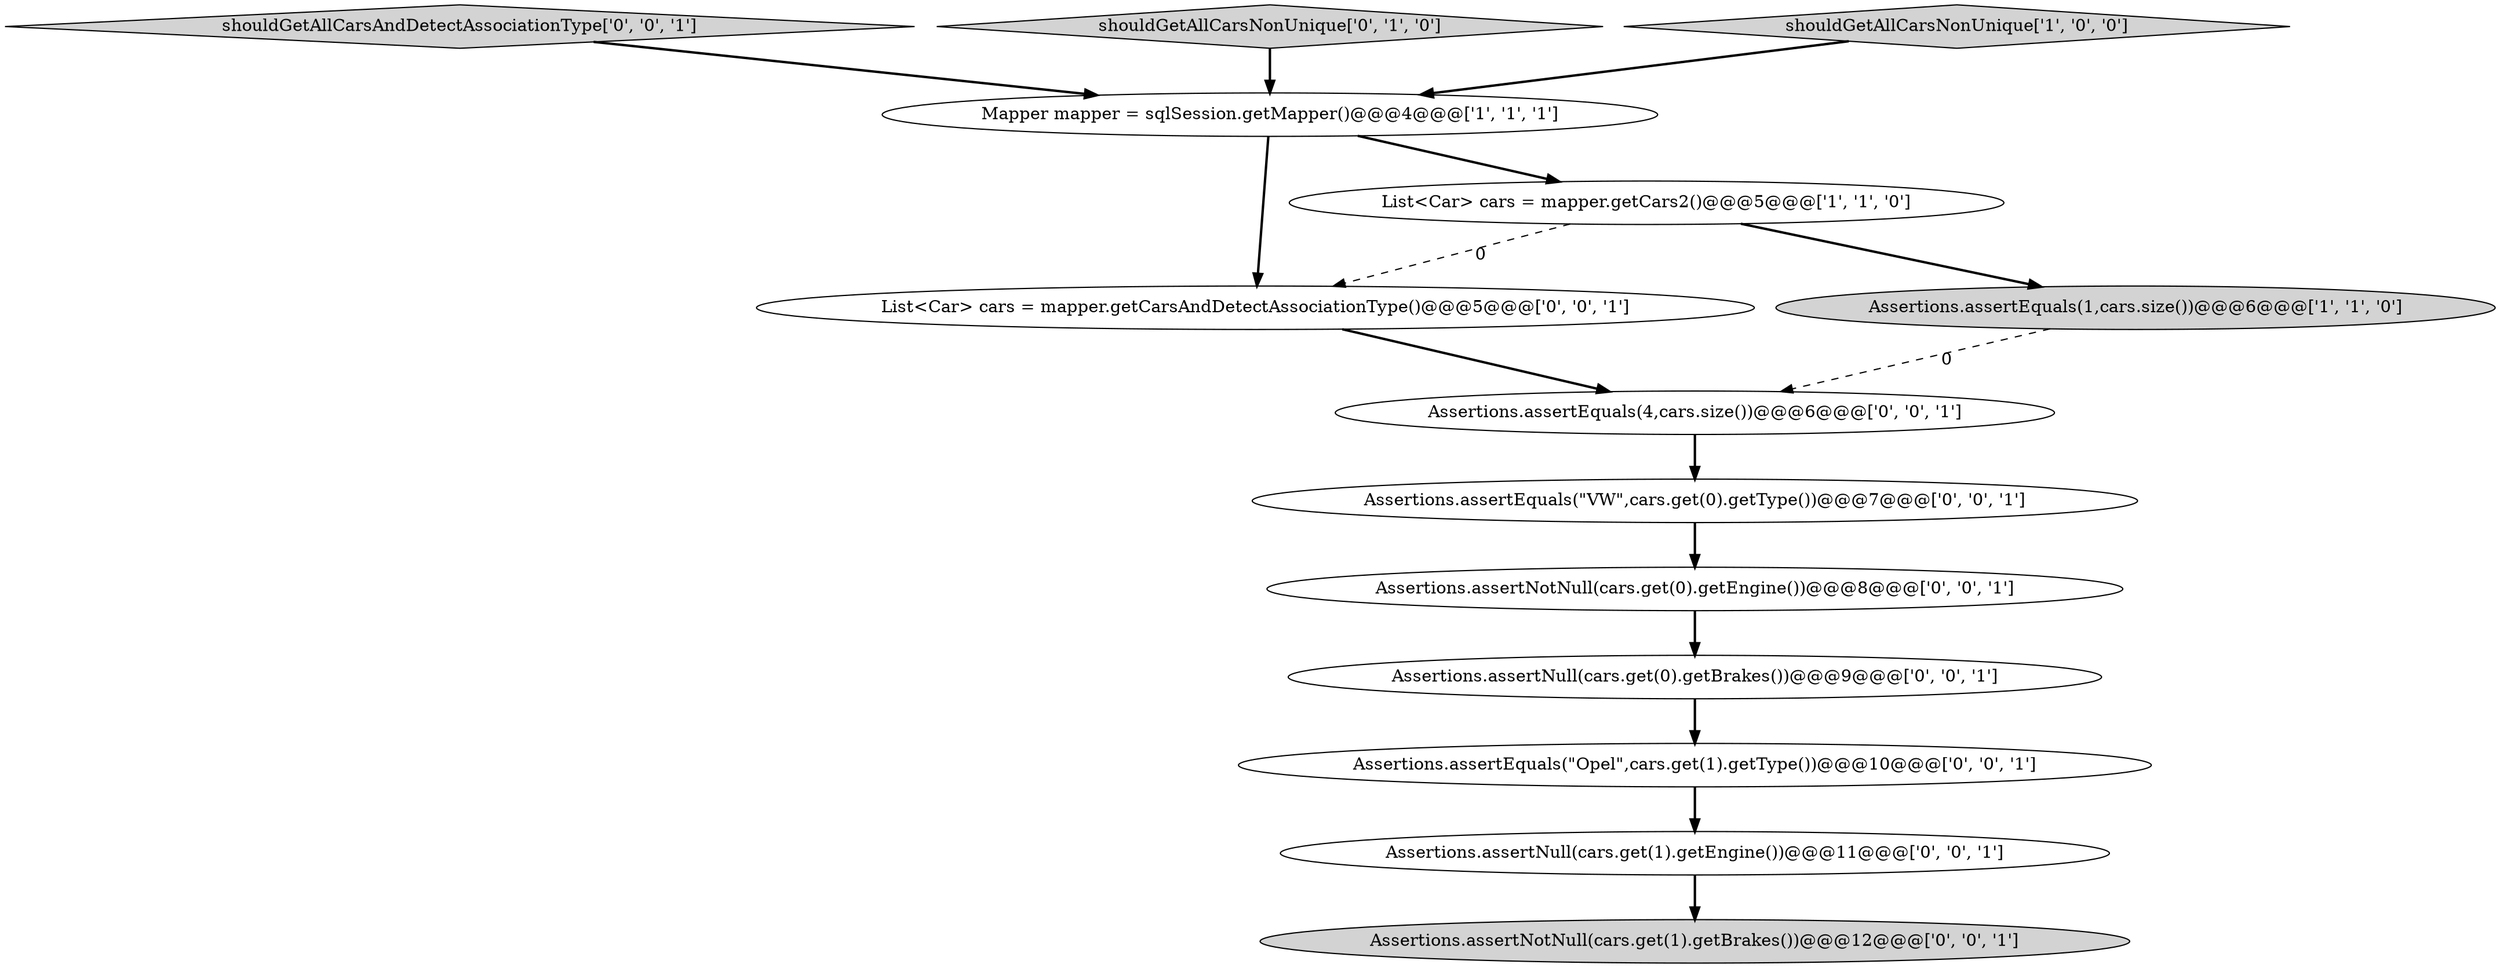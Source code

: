 digraph {
12 [style = filled, label = "Assertions.assertNotNull(cars.get(0).getEngine())@@@8@@@['0', '0', '1']", fillcolor = white, shape = ellipse image = "AAA0AAABBB3BBB"];
11 [style = filled, label = "Assertions.assertEquals(4,cars.size())@@@6@@@['0', '0', '1']", fillcolor = white, shape = ellipse image = "AAA0AAABBB3BBB"];
10 [style = filled, label = "List<Car> cars = mapper.getCarsAndDetectAssociationType()@@@5@@@['0', '0', '1']", fillcolor = white, shape = ellipse image = "AAA0AAABBB3BBB"];
8 [style = filled, label = "Assertions.assertEquals(\"Opel\",cars.get(1).getType())@@@10@@@['0', '0', '1']", fillcolor = white, shape = ellipse image = "AAA0AAABBB3BBB"];
13 [style = filled, label = "Assertions.assertNotNull(cars.get(1).getBrakes())@@@12@@@['0', '0', '1']", fillcolor = lightgray, shape = ellipse image = "AAA0AAABBB3BBB"];
9 [style = filled, label = "Assertions.assertEquals(\"VW\",cars.get(0).getType())@@@7@@@['0', '0', '1']", fillcolor = white, shape = ellipse image = "AAA0AAABBB3BBB"];
5 [style = filled, label = "Assertions.assertNull(cars.get(0).getBrakes())@@@9@@@['0', '0', '1']", fillcolor = white, shape = ellipse image = "AAA0AAABBB3BBB"];
7 [style = filled, label = "shouldGetAllCarsAndDetectAssociationType['0', '0', '1']", fillcolor = lightgray, shape = diamond image = "AAA0AAABBB3BBB"];
3 [style = filled, label = "List<Car> cars = mapper.getCars2()@@@5@@@['1', '1', '0']", fillcolor = white, shape = ellipse image = "AAA0AAABBB1BBB"];
1 [style = filled, label = "Assertions.assertEquals(1,cars.size())@@@6@@@['1', '1', '0']", fillcolor = lightgray, shape = ellipse image = "AAA0AAABBB1BBB"];
2 [style = filled, label = "Mapper mapper = sqlSession.getMapper()@@@4@@@['1', '1', '1']", fillcolor = white, shape = ellipse image = "AAA0AAABBB1BBB"];
4 [style = filled, label = "shouldGetAllCarsNonUnique['0', '1', '0']", fillcolor = lightgray, shape = diamond image = "AAA0AAABBB2BBB"];
0 [style = filled, label = "shouldGetAllCarsNonUnique['1', '0', '0']", fillcolor = lightgray, shape = diamond image = "AAA0AAABBB1BBB"];
6 [style = filled, label = "Assertions.assertNull(cars.get(1).getEngine())@@@11@@@['0', '0', '1']", fillcolor = white, shape = ellipse image = "AAA0AAABBB3BBB"];
5->8 [style = bold, label=""];
8->6 [style = bold, label=""];
9->12 [style = bold, label=""];
3->10 [style = dashed, label="0"];
4->2 [style = bold, label=""];
12->5 [style = bold, label=""];
3->1 [style = bold, label=""];
2->10 [style = bold, label=""];
11->9 [style = bold, label=""];
7->2 [style = bold, label=""];
1->11 [style = dashed, label="0"];
6->13 [style = bold, label=""];
2->3 [style = bold, label=""];
0->2 [style = bold, label=""];
10->11 [style = bold, label=""];
}
